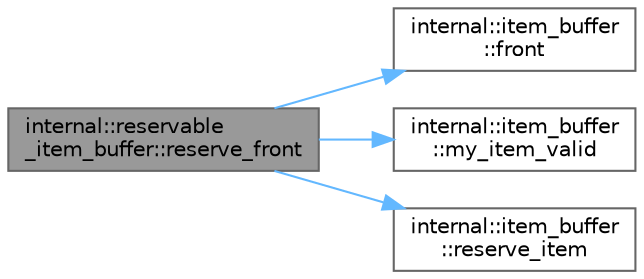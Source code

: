 digraph "internal::reservable_item_buffer::reserve_front"
{
 // LATEX_PDF_SIZE
  bgcolor="transparent";
  edge [fontname=Helvetica,fontsize=10,labelfontname=Helvetica,labelfontsize=10];
  node [fontname=Helvetica,fontsize=10,shape=box,height=0.2,width=0.4];
  rankdir="LR";
  Node1 [id="Node000001",label="internal::reservable\l_item_buffer::reserve_front",height=0.2,width=0.4,color="gray40", fillcolor="grey60", style="filled", fontcolor="black",tooltip=" "];
  Node1 -> Node2 [id="edge1_Node000001_Node000002",color="steelblue1",style="solid",tooltip=" "];
  Node2 [id="Node000002",label="internal::item_buffer\l::front",height=0.2,width=0.4,color="grey40", fillcolor="white", style="filled",URL="$classinternal_1_1item__buffer.html#a757c1568ee462e9a57390faf2ffb67e5",tooltip=" "];
  Node1 -> Node3 [id="edge2_Node000001_Node000003",color="steelblue1",style="solid",tooltip=" "];
  Node3 [id="Node000003",label="internal::item_buffer\l::my_item_valid",height=0.2,width=0.4,color="grey40", fillcolor="white", style="filled",URL="$classinternal_1_1item__buffer.html#a999cb0fdab15e558023c73f396f37aa7",tooltip=" "];
  Node1 -> Node4 [id="edge3_Node000001_Node000004",color="steelblue1",style="solid",tooltip=" "];
  Node4 [id="Node000004",label="internal::item_buffer\l::reserve_item",height=0.2,width=0.4,color="grey40", fillcolor="white", style="filled",URL="$classinternal_1_1item__buffer.html#aa2a3fdd7c17bc37c60b1640802b23a80",tooltip=" "];
}
